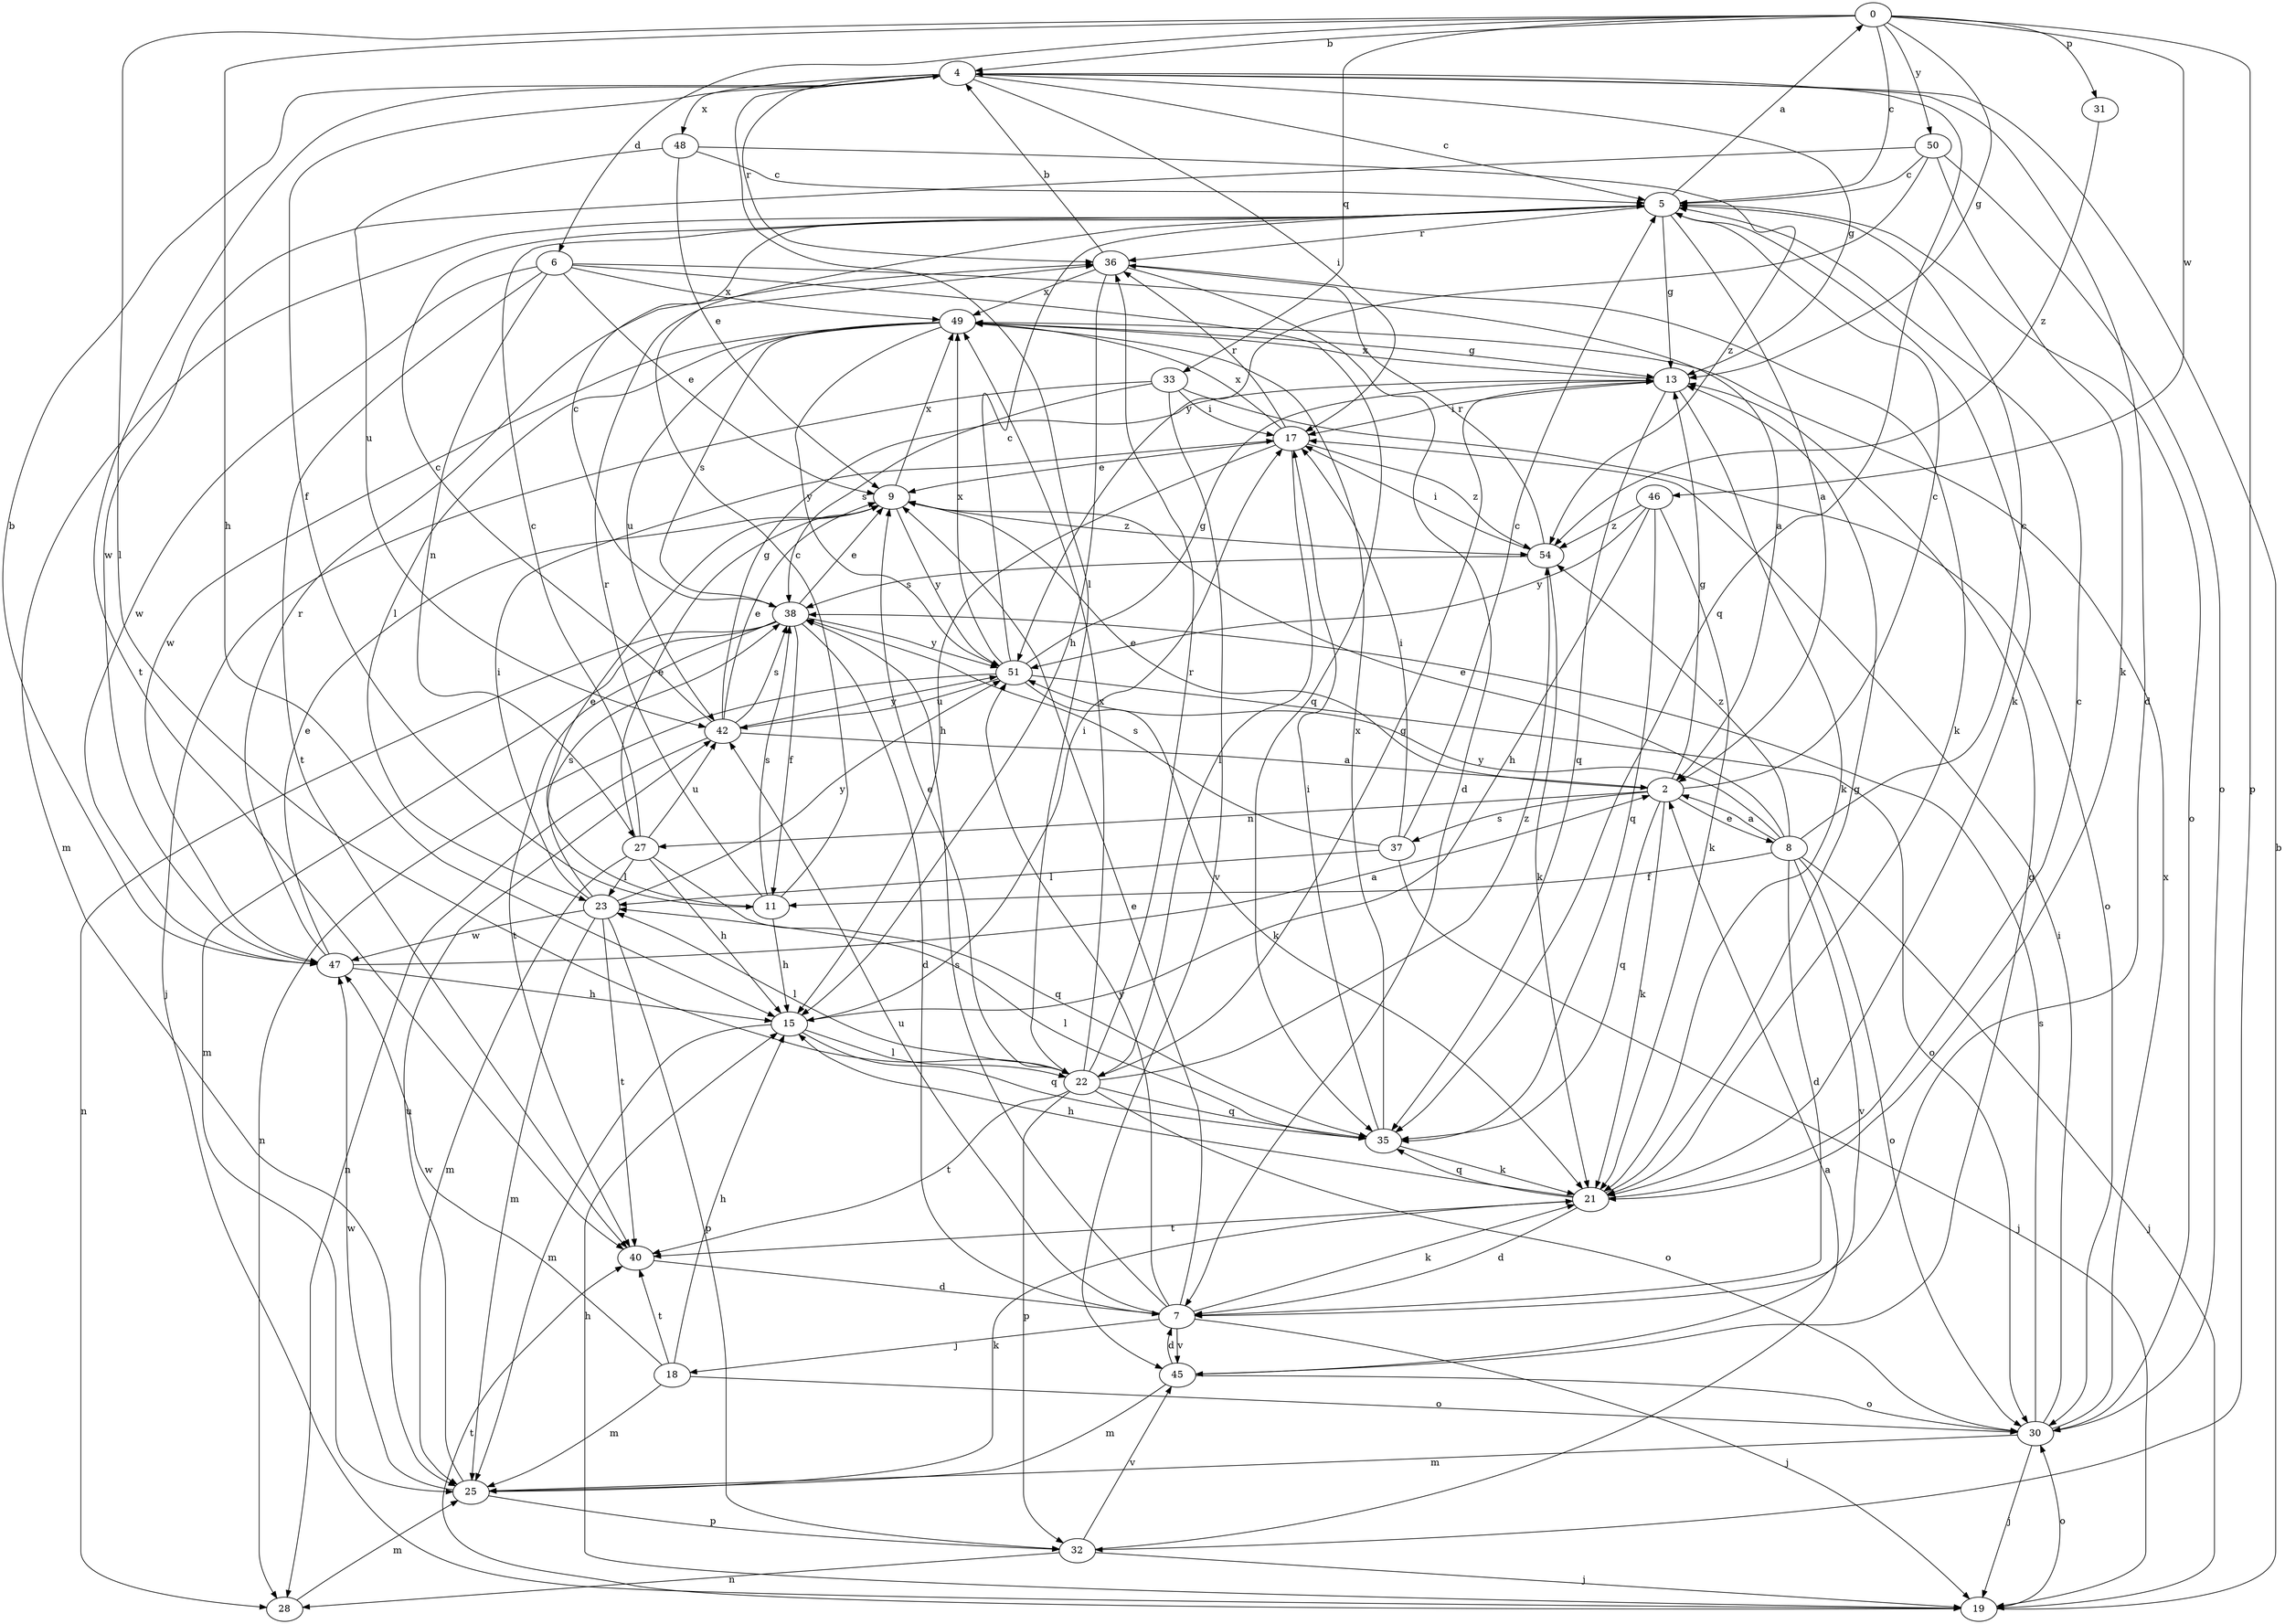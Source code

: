 strict digraph  {
0;
2;
4;
5;
6;
7;
8;
9;
11;
13;
15;
17;
18;
19;
21;
22;
23;
25;
27;
28;
30;
31;
32;
33;
35;
36;
37;
38;
40;
42;
45;
46;
47;
48;
49;
50;
51;
54;
0 -> 4  [label=b];
0 -> 5  [label=c];
0 -> 6  [label=d];
0 -> 13  [label=g];
0 -> 15  [label=h];
0 -> 22  [label=l];
0 -> 31  [label=p];
0 -> 32  [label=p];
0 -> 33  [label=q];
0 -> 46  [label=w];
0 -> 50  [label=y];
2 -> 5  [label=c];
2 -> 8  [label=e];
2 -> 9  [label=e];
2 -> 13  [label=g];
2 -> 21  [label=k];
2 -> 27  [label=n];
2 -> 35  [label=q];
2 -> 37  [label=s];
4 -> 5  [label=c];
4 -> 7  [label=d];
4 -> 11  [label=f];
4 -> 13  [label=g];
4 -> 17  [label=i];
4 -> 22  [label=l];
4 -> 35  [label=q];
4 -> 36  [label=r];
4 -> 40  [label=t];
4 -> 48  [label=x];
5 -> 0  [label=a];
5 -> 2  [label=a];
5 -> 13  [label=g];
5 -> 21  [label=k];
5 -> 25  [label=m];
5 -> 30  [label=o];
5 -> 36  [label=r];
6 -> 2  [label=a];
6 -> 9  [label=e];
6 -> 27  [label=n];
6 -> 35  [label=q];
6 -> 40  [label=t];
6 -> 47  [label=w];
6 -> 49  [label=x];
7 -> 9  [label=e];
7 -> 18  [label=j];
7 -> 19  [label=j];
7 -> 21  [label=k];
7 -> 38  [label=s];
7 -> 42  [label=u];
7 -> 45  [label=v];
7 -> 51  [label=y];
8 -> 2  [label=a];
8 -> 5  [label=c];
8 -> 7  [label=d];
8 -> 9  [label=e];
8 -> 11  [label=f];
8 -> 19  [label=j];
8 -> 30  [label=o];
8 -> 45  [label=v];
8 -> 51  [label=y];
8 -> 54  [label=z];
9 -> 49  [label=x];
9 -> 51  [label=y];
9 -> 54  [label=z];
11 -> 5  [label=c];
11 -> 9  [label=e];
11 -> 15  [label=h];
11 -> 36  [label=r];
11 -> 38  [label=s];
13 -> 17  [label=i];
13 -> 21  [label=k];
13 -> 35  [label=q];
13 -> 49  [label=x];
15 -> 17  [label=i];
15 -> 22  [label=l];
15 -> 25  [label=m];
15 -> 35  [label=q];
17 -> 9  [label=e];
17 -> 15  [label=h];
17 -> 22  [label=l];
17 -> 36  [label=r];
17 -> 49  [label=x];
17 -> 54  [label=z];
18 -> 15  [label=h];
18 -> 25  [label=m];
18 -> 30  [label=o];
18 -> 40  [label=t];
18 -> 47  [label=w];
19 -> 4  [label=b];
19 -> 15  [label=h];
19 -> 30  [label=o];
19 -> 40  [label=t];
21 -> 5  [label=c];
21 -> 7  [label=d];
21 -> 13  [label=g];
21 -> 15  [label=h];
21 -> 35  [label=q];
21 -> 40  [label=t];
22 -> 9  [label=e];
22 -> 13  [label=g];
22 -> 23  [label=l];
22 -> 30  [label=o];
22 -> 32  [label=p];
22 -> 35  [label=q];
22 -> 36  [label=r];
22 -> 40  [label=t];
22 -> 49  [label=x];
22 -> 54  [label=z];
23 -> 17  [label=i];
23 -> 25  [label=m];
23 -> 32  [label=p];
23 -> 38  [label=s];
23 -> 40  [label=t];
23 -> 47  [label=w];
23 -> 51  [label=y];
25 -> 21  [label=k];
25 -> 32  [label=p];
25 -> 42  [label=u];
25 -> 47  [label=w];
27 -> 5  [label=c];
27 -> 9  [label=e];
27 -> 15  [label=h];
27 -> 23  [label=l];
27 -> 25  [label=m];
27 -> 35  [label=q];
27 -> 42  [label=u];
28 -> 25  [label=m];
30 -> 17  [label=i];
30 -> 19  [label=j];
30 -> 25  [label=m];
30 -> 38  [label=s];
30 -> 49  [label=x];
31 -> 54  [label=z];
32 -> 2  [label=a];
32 -> 19  [label=j];
32 -> 28  [label=n];
32 -> 45  [label=v];
33 -> 17  [label=i];
33 -> 19  [label=j];
33 -> 30  [label=o];
33 -> 38  [label=s];
33 -> 45  [label=v];
35 -> 17  [label=i];
35 -> 21  [label=k];
35 -> 23  [label=l];
35 -> 49  [label=x];
36 -> 4  [label=b];
36 -> 7  [label=d];
36 -> 15  [label=h];
36 -> 21  [label=k];
36 -> 49  [label=x];
37 -> 5  [label=c];
37 -> 17  [label=i];
37 -> 19  [label=j];
37 -> 23  [label=l];
37 -> 38  [label=s];
38 -> 5  [label=c];
38 -> 7  [label=d];
38 -> 9  [label=e];
38 -> 11  [label=f];
38 -> 25  [label=m];
38 -> 28  [label=n];
38 -> 40  [label=t];
38 -> 51  [label=y];
40 -> 7  [label=d];
42 -> 2  [label=a];
42 -> 5  [label=c];
42 -> 9  [label=e];
42 -> 13  [label=g];
42 -> 28  [label=n];
42 -> 38  [label=s];
42 -> 51  [label=y];
45 -> 7  [label=d];
45 -> 13  [label=g];
45 -> 25  [label=m];
45 -> 30  [label=o];
46 -> 15  [label=h];
46 -> 21  [label=k];
46 -> 35  [label=q];
46 -> 51  [label=y];
46 -> 54  [label=z];
47 -> 2  [label=a];
47 -> 4  [label=b];
47 -> 9  [label=e];
47 -> 15  [label=h];
47 -> 36  [label=r];
48 -> 5  [label=c];
48 -> 9  [label=e];
48 -> 42  [label=u];
48 -> 54  [label=z];
49 -> 13  [label=g];
49 -> 23  [label=l];
49 -> 38  [label=s];
49 -> 42  [label=u];
49 -> 47  [label=w];
49 -> 51  [label=y];
50 -> 5  [label=c];
50 -> 21  [label=k];
50 -> 30  [label=o];
50 -> 47  [label=w];
50 -> 51  [label=y];
51 -> 5  [label=c];
51 -> 13  [label=g];
51 -> 21  [label=k];
51 -> 28  [label=n];
51 -> 30  [label=o];
51 -> 42  [label=u];
51 -> 49  [label=x];
54 -> 17  [label=i];
54 -> 21  [label=k];
54 -> 36  [label=r];
54 -> 38  [label=s];
}
